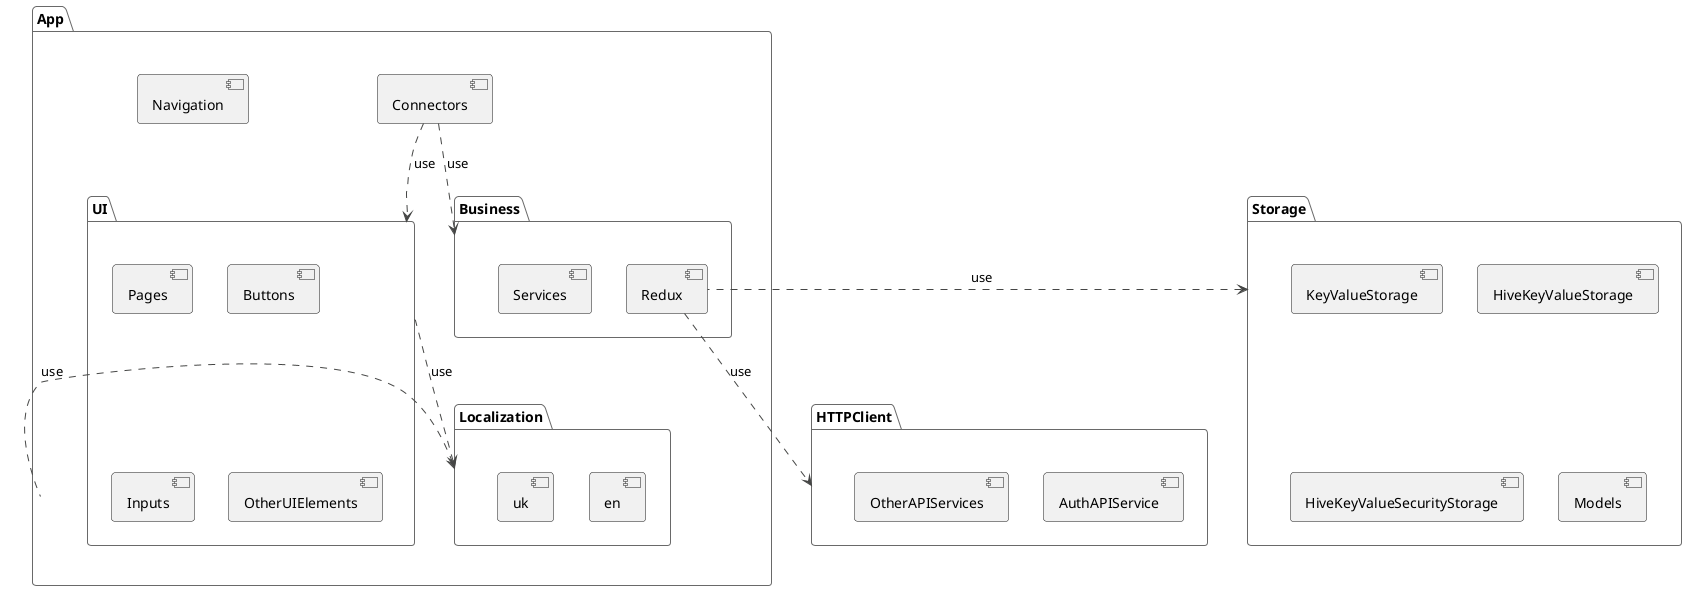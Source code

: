 @startuml "modules"
!theme vibrant

package "App" {
    [Connectors]
    [Navigation]
    Connectors ..> Business: use
    Connectors ..> UI: use
    App .left.> Localization: use
}

package "UI" {
    UI ..> Localization: use
    [Pages]
    [Buttons]
    [Inputs]
    [OtherUIElements]
}

package "Localization" {
    [en]
    [uk]
}

package "HTTPClient" {
    [AuthAPIService]
    [OtherAPIServices]
}

package "Storage" {
    [KeyValueStorage]
    [HiveKeyValueStorage]
    [HiveKeyValueSecurityStorage]
    [Models]
}

package "Business" {
    [Redux]
    [Services]
    Redux .left.> Storage: use
    Redux ..> HTTPClient: use
}

@enduml
